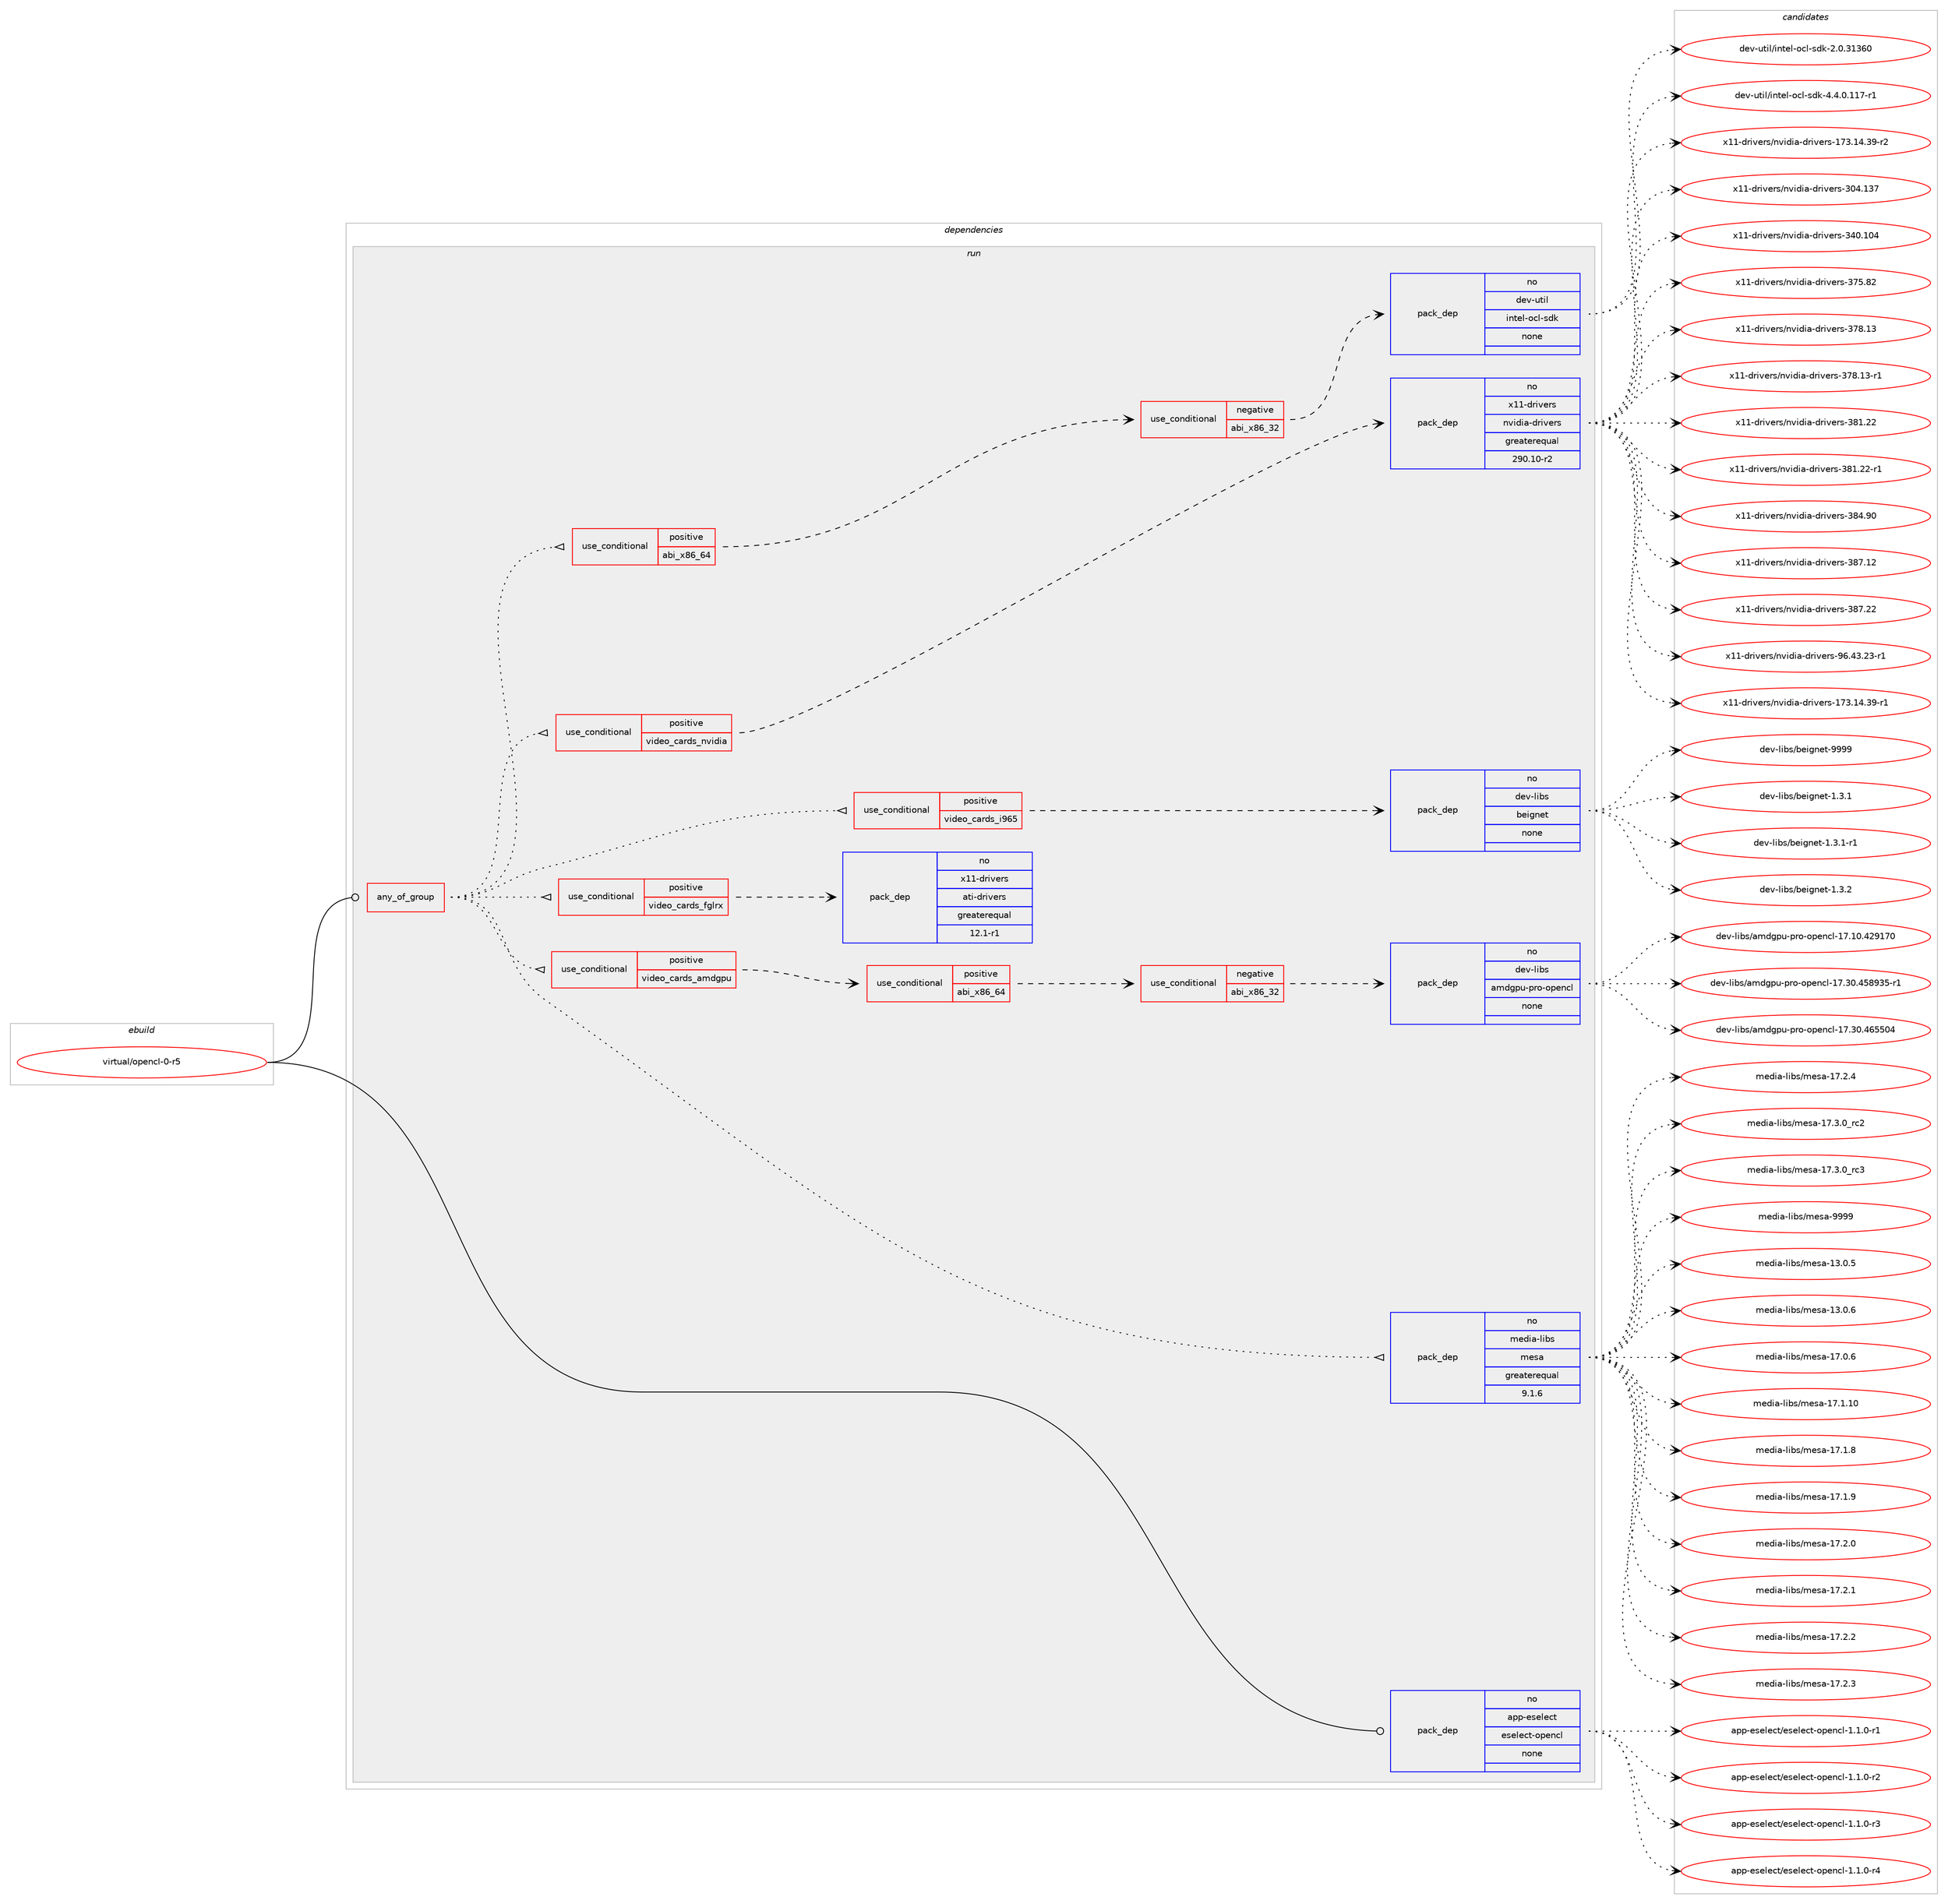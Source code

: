 digraph prolog {

# *************
# Graph options
# *************

newrank=true;
concentrate=true;
compound=true;
graph [rankdir=LR,fontname=Helvetica,fontsize=10,ranksep=1.5];#, ranksep=2.5, nodesep=0.2];
edge  [arrowhead=vee];
node  [fontname=Helvetica,fontsize=10];

# **********
# The ebuild
# **********

subgraph cluster_leftcol {
color=gray;
rank=same;
label=<<i>ebuild</i>>;
id [label="virtual/opencl-0-r5", color=red, width=4, href="../virtual/opencl-0-r5.svg"];
}

# ****************
# The dependencies
# ****************

subgraph cluster_midcol {
color=gray;
label=<<i>dependencies</i>>;
subgraph cluster_compile {
fillcolor="#eeeeee";
style=filled;
label=<<i>compile</i>>;
}
subgraph cluster_compileandrun {
fillcolor="#eeeeee";
style=filled;
label=<<i>compile and run</i>>;
}
subgraph cluster_run {
fillcolor="#eeeeee";
style=filled;
label=<<i>run</i>>;
subgraph any8606 {
dependency497837 [label=<<TABLE BORDER="0" CELLBORDER="1" CELLSPACING="0" CELLPADDING="4"><TR><TD CELLPADDING="10">any_of_group</TD></TR></TABLE>>, shape=none, color=red];subgraph pack370006 {
dependency497838 [label=<<TABLE BORDER="0" CELLBORDER="1" CELLSPACING="0" CELLPADDING="4" WIDTH="220"><TR><TD ROWSPAN="6" CELLPADDING="30">pack_dep</TD></TR><TR><TD WIDTH="110">no</TD></TR><TR><TD>media-libs</TD></TR><TR><TD>mesa</TD></TR><TR><TD>greaterequal</TD></TR><TR><TD>9.1.6</TD></TR></TABLE>>, shape=none, color=blue];
}
dependency497837:e -> dependency497838:w [weight=20,style="dotted",arrowhead="oinv"];
subgraph cond118900 {
dependency497839 [label=<<TABLE BORDER="0" CELLBORDER="1" CELLSPACING="0" CELLPADDING="4"><TR><TD ROWSPAN="3" CELLPADDING="10">use_conditional</TD></TR><TR><TD>positive</TD></TR><TR><TD>video_cards_amdgpu</TD></TR></TABLE>>, shape=none, color=red];
subgraph cond118901 {
dependency497840 [label=<<TABLE BORDER="0" CELLBORDER="1" CELLSPACING="0" CELLPADDING="4"><TR><TD ROWSPAN="3" CELLPADDING="10">use_conditional</TD></TR><TR><TD>positive</TD></TR><TR><TD>abi_x86_64</TD></TR></TABLE>>, shape=none, color=red];
subgraph cond118902 {
dependency497841 [label=<<TABLE BORDER="0" CELLBORDER="1" CELLSPACING="0" CELLPADDING="4"><TR><TD ROWSPAN="3" CELLPADDING="10">use_conditional</TD></TR><TR><TD>negative</TD></TR><TR><TD>abi_x86_32</TD></TR></TABLE>>, shape=none, color=red];
subgraph pack370007 {
dependency497842 [label=<<TABLE BORDER="0" CELLBORDER="1" CELLSPACING="0" CELLPADDING="4" WIDTH="220"><TR><TD ROWSPAN="6" CELLPADDING="30">pack_dep</TD></TR><TR><TD WIDTH="110">no</TD></TR><TR><TD>dev-libs</TD></TR><TR><TD>amdgpu-pro-opencl</TD></TR><TR><TD>none</TD></TR><TR><TD></TD></TR></TABLE>>, shape=none, color=blue];
}
dependency497841:e -> dependency497842:w [weight=20,style="dashed",arrowhead="vee"];
}
dependency497840:e -> dependency497841:w [weight=20,style="dashed",arrowhead="vee"];
}
dependency497839:e -> dependency497840:w [weight=20,style="dashed",arrowhead="vee"];
}
dependency497837:e -> dependency497839:w [weight=20,style="dotted",arrowhead="oinv"];
subgraph cond118903 {
dependency497843 [label=<<TABLE BORDER="0" CELLBORDER="1" CELLSPACING="0" CELLPADDING="4"><TR><TD ROWSPAN="3" CELLPADDING="10">use_conditional</TD></TR><TR><TD>positive</TD></TR><TR><TD>video_cards_fglrx</TD></TR></TABLE>>, shape=none, color=red];
subgraph pack370008 {
dependency497844 [label=<<TABLE BORDER="0" CELLBORDER="1" CELLSPACING="0" CELLPADDING="4" WIDTH="220"><TR><TD ROWSPAN="6" CELLPADDING="30">pack_dep</TD></TR><TR><TD WIDTH="110">no</TD></TR><TR><TD>x11-drivers</TD></TR><TR><TD>ati-drivers</TD></TR><TR><TD>greaterequal</TD></TR><TR><TD>12.1-r1</TD></TR></TABLE>>, shape=none, color=blue];
}
dependency497843:e -> dependency497844:w [weight=20,style="dashed",arrowhead="vee"];
}
dependency497837:e -> dependency497843:w [weight=20,style="dotted",arrowhead="oinv"];
subgraph cond118904 {
dependency497845 [label=<<TABLE BORDER="0" CELLBORDER="1" CELLSPACING="0" CELLPADDING="4"><TR><TD ROWSPAN="3" CELLPADDING="10">use_conditional</TD></TR><TR><TD>positive</TD></TR><TR><TD>video_cards_i965</TD></TR></TABLE>>, shape=none, color=red];
subgraph pack370009 {
dependency497846 [label=<<TABLE BORDER="0" CELLBORDER="1" CELLSPACING="0" CELLPADDING="4" WIDTH="220"><TR><TD ROWSPAN="6" CELLPADDING="30">pack_dep</TD></TR><TR><TD WIDTH="110">no</TD></TR><TR><TD>dev-libs</TD></TR><TR><TD>beignet</TD></TR><TR><TD>none</TD></TR><TR><TD></TD></TR></TABLE>>, shape=none, color=blue];
}
dependency497845:e -> dependency497846:w [weight=20,style="dashed",arrowhead="vee"];
}
dependency497837:e -> dependency497845:w [weight=20,style="dotted",arrowhead="oinv"];
subgraph cond118905 {
dependency497847 [label=<<TABLE BORDER="0" CELLBORDER="1" CELLSPACING="0" CELLPADDING="4"><TR><TD ROWSPAN="3" CELLPADDING="10">use_conditional</TD></TR><TR><TD>positive</TD></TR><TR><TD>video_cards_nvidia</TD></TR></TABLE>>, shape=none, color=red];
subgraph pack370010 {
dependency497848 [label=<<TABLE BORDER="0" CELLBORDER="1" CELLSPACING="0" CELLPADDING="4" WIDTH="220"><TR><TD ROWSPAN="6" CELLPADDING="30">pack_dep</TD></TR><TR><TD WIDTH="110">no</TD></TR><TR><TD>x11-drivers</TD></TR><TR><TD>nvidia-drivers</TD></TR><TR><TD>greaterequal</TD></TR><TR><TD>290.10-r2</TD></TR></TABLE>>, shape=none, color=blue];
}
dependency497847:e -> dependency497848:w [weight=20,style="dashed",arrowhead="vee"];
}
dependency497837:e -> dependency497847:w [weight=20,style="dotted",arrowhead="oinv"];
subgraph cond118906 {
dependency497849 [label=<<TABLE BORDER="0" CELLBORDER="1" CELLSPACING="0" CELLPADDING="4"><TR><TD ROWSPAN="3" CELLPADDING="10">use_conditional</TD></TR><TR><TD>positive</TD></TR><TR><TD>abi_x86_64</TD></TR></TABLE>>, shape=none, color=red];
subgraph cond118907 {
dependency497850 [label=<<TABLE BORDER="0" CELLBORDER="1" CELLSPACING="0" CELLPADDING="4"><TR><TD ROWSPAN="3" CELLPADDING="10">use_conditional</TD></TR><TR><TD>negative</TD></TR><TR><TD>abi_x86_32</TD></TR></TABLE>>, shape=none, color=red];
subgraph pack370011 {
dependency497851 [label=<<TABLE BORDER="0" CELLBORDER="1" CELLSPACING="0" CELLPADDING="4" WIDTH="220"><TR><TD ROWSPAN="6" CELLPADDING="30">pack_dep</TD></TR><TR><TD WIDTH="110">no</TD></TR><TR><TD>dev-util</TD></TR><TR><TD>intel-ocl-sdk</TD></TR><TR><TD>none</TD></TR><TR><TD></TD></TR></TABLE>>, shape=none, color=blue];
}
dependency497850:e -> dependency497851:w [weight=20,style="dashed",arrowhead="vee"];
}
dependency497849:e -> dependency497850:w [weight=20,style="dashed",arrowhead="vee"];
}
dependency497837:e -> dependency497849:w [weight=20,style="dotted",arrowhead="oinv"];
}
id:e -> dependency497837:w [weight=20,style="solid",arrowhead="odot"];
subgraph pack370012 {
dependency497852 [label=<<TABLE BORDER="0" CELLBORDER="1" CELLSPACING="0" CELLPADDING="4" WIDTH="220"><TR><TD ROWSPAN="6" CELLPADDING="30">pack_dep</TD></TR><TR><TD WIDTH="110">no</TD></TR><TR><TD>app-eselect</TD></TR><TR><TD>eselect-opencl</TD></TR><TR><TD>none</TD></TR><TR><TD></TD></TR></TABLE>>, shape=none, color=blue];
}
id:e -> dependency497852:w [weight=20,style="solid",arrowhead="odot"];
}
}

# **************
# The candidates
# **************

subgraph cluster_choices {
rank=same;
color=gray;
label=<<i>candidates</i>>;

subgraph choice370006 {
color=black;
nodesep=1;
choice109101100105974510810598115471091011159745495146484653 [label="media-libs/mesa-13.0.5", color=red, width=4,href="../media-libs/mesa-13.0.5.svg"];
choice109101100105974510810598115471091011159745495146484654 [label="media-libs/mesa-13.0.6", color=red, width=4,href="../media-libs/mesa-13.0.6.svg"];
choice109101100105974510810598115471091011159745495546484654 [label="media-libs/mesa-17.0.6", color=red, width=4,href="../media-libs/mesa-17.0.6.svg"];
choice10910110010597451081059811547109101115974549554649464948 [label="media-libs/mesa-17.1.10", color=red, width=4,href="../media-libs/mesa-17.1.10.svg"];
choice109101100105974510810598115471091011159745495546494656 [label="media-libs/mesa-17.1.8", color=red, width=4,href="../media-libs/mesa-17.1.8.svg"];
choice109101100105974510810598115471091011159745495546494657 [label="media-libs/mesa-17.1.9", color=red, width=4,href="../media-libs/mesa-17.1.9.svg"];
choice109101100105974510810598115471091011159745495546504648 [label="media-libs/mesa-17.2.0", color=red, width=4,href="../media-libs/mesa-17.2.0.svg"];
choice109101100105974510810598115471091011159745495546504649 [label="media-libs/mesa-17.2.1", color=red, width=4,href="../media-libs/mesa-17.2.1.svg"];
choice109101100105974510810598115471091011159745495546504650 [label="media-libs/mesa-17.2.2", color=red, width=4,href="../media-libs/mesa-17.2.2.svg"];
choice109101100105974510810598115471091011159745495546504651 [label="media-libs/mesa-17.2.3", color=red, width=4,href="../media-libs/mesa-17.2.3.svg"];
choice109101100105974510810598115471091011159745495546504652 [label="media-libs/mesa-17.2.4", color=red, width=4,href="../media-libs/mesa-17.2.4.svg"];
choice109101100105974510810598115471091011159745495546514648951149950 [label="media-libs/mesa-17.3.0_rc2", color=red, width=4,href="../media-libs/mesa-17.3.0_rc2.svg"];
choice109101100105974510810598115471091011159745495546514648951149951 [label="media-libs/mesa-17.3.0_rc3", color=red, width=4,href="../media-libs/mesa-17.3.0_rc3.svg"];
choice10910110010597451081059811547109101115974557575757 [label="media-libs/mesa-9999", color=red, width=4,href="../media-libs/mesa-9999.svg"];
dependency497838:e -> choice109101100105974510810598115471091011159745495146484653:w [style=dotted,weight="100"];
dependency497838:e -> choice109101100105974510810598115471091011159745495146484654:w [style=dotted,weight="100"];
dependency497838:e -> choice109101100105974510810598115471091011159745495546484654:w [style=dotted,weight="100"];
dependency497838:e -> choice10910110010597451081059811547109101115974549554649464948:w [style=dotted,weight="100"];
dependency497838:e -> choice109101100105974510810598115471091011159745495546494656:w [style=dotted,weight="100"];
dependency497838:e -> choice109101100105974510810598115471091011159745495546494657:w [style=dotted,weight="100"];
dependency497838:e -> choice109101100105974510810598115471091011159745495546504648:w [style=dotted,weight="100"];
dependency497838:e -> choice109101100105974510810598115471091011159745495546504649:w [style=dotted,weight="100"];
dependency497838:e -> choice109101100105974510810598115471091011159745495546504650:w [style=dotted,weight="100"];
dependency497838:e -> choice109101100105974510810598115471091011159745495546504651:w [style=dotted,weight="100"];
dependency497838:e -> choice109101100105974510810598115471091011159745495546504652:w [style=dotted,weight="100"];
dependency497838:e -> choice109101100105974510810598115471091011159745495546514648951149950:w [style=dotted,weight="100"];
dependency497838:e -> choice109101100105974510810598115471091011159745495546514648951149951:w [style=dotted,weight="100"];
dependency497838:e -> choice10910110010597451081059811547109101115974557575757:w [style=dotted,weight="100"];
}
subgraph choice370007 {
color=black;
nodesep=1;
choice1001011184510810598115479710910010311211745112114111451111121011109910845495546494846525057495548 [label="dev-libs/amdgpu-pro-opencl-17.10.429170", color=red, width=4,href="../dev-libs/amdgpu-pro-opencl-17.10.429170.svg"];
choice10010111845108105981154797109100103112117451121141114511111210111099108454955465148465253565751534511449 [label="dev-libs/amdgpu-pro-opencl-17.30.458935-r1", color=red, width=4,href="../dev-libs/amdgpu-pro-opencl-17.30.458935-r1.svg"];
choice1001011184510810598115479710910010311211745112114111451111121011109910845495546514846525453534852 [label="dev-libs/amdgpu-pro-opencl-17.30.465504", color=red, width=4,href="../dev-libs/amdgpu-pro-opencl-17.30.465504.svg"];
dependency497842:e -> choice1001011184510810598115479710910010311211745112114111451111121011109910845495546494846525057495548:w [style=dotted,weight="100"];
dependency497842:e -> choice10010111845108105981154797109100103112117451121141114511111210111099108454955465148465253565751534511449:w [style=dotted,weight="100"];
dependency497842:e -> choice1001011184510810598115479710910010311211745112114111451111121011109910845495546514846525453534852:w [style=dotted,weight="100"];
}
subgraph choice370008 {
color=black;
nodesep=1;
}
subgraph choice370009 {
color=black;
nodesep=1;
choice10010111845108105981154798101105103110101116454946514649 [label="dev-libs/beignet-1.3.1", color=red, width=4,href="../dev-libs/beignet-1.3.1.svg"];
choice100101118451081059811547981011051031101011164549465146494511449 [label="dev-libs/beignet-1.3.1-r1", color=red, width=4,href="../dev-libs/beignet-1.3.1-r1.svg"];
choice10010111845108105981154798101105103110101116454946514650 [label="dev-libs/beignet-1.3.2", color=red, width=4,href="../dev-libs/beignet-1.3.2.svg"];
choice100101118451081059811547981011051031101011164557575757 [label="dev-libs/beignet-9999", color=red, width=4,href="../dev-libs/beignet-9999.svg"];
dependency497846:e -> choice10010111845108105981154798101105103110101116454946514649:w [style=dotted,weight="100"];
dependency497846:e -> choice100101118451081059811547981011051031101011164549465146494511449:w [style=dotted,weight="100"];
dependency497846:e -> choice10010111845108105981154798101105103110101116454946514650:w [style=dotted,weight="100"];
dependency497846:e -> choice100101118451081059811547981011051031101011164557575757:w [style=dotted,weight="100"];
}
subgraph choice370010 {
color=black;
nodesep=1;
choice120494945100114105118101114115471101181051001059745100114105118101114115454955514649524651574511449 [label="x11-drivers/nvidia-drivers-173.14.39-r1", color=red, width=4,href="../x11-drivers/nvidia-drivers-173.14.39-r1.svg"];
choice120494945100114105118101114115471101181051001059745100114105118101114115454955514649524651574511450 [label="x11-drivers/nvidia-drivers-173.14.39-r2", color=red, width=4,href="../x11-drivers/nvidia-drivers-173.14.39-r2.svg"];
choice1204949451001141051181011141154711011810510010597451001141051181011141154551485246495155 [label="x11-drivers/nvidia-drivers-304.137", color=red, width=4,href="../x11-drivers/nvidia-drivers-304.137.svg"];
choice1204949451001141051181011141154711011810510010597451001141051181011141154551524846494852 [label="x11-drivers/nvidia-drivers-340.104", color=red, width=4,href="../x11-drivers/nvidia-drivers-340.104.svg"];
choice12049494510011410511810111411547110118105100105974510011410511810111411545515553465650 [label="x11-drivers/nvidia-drivers-375.82", color=red, width=4,href="../x11-drivers/nvidia-drivers-375.82.svg"];
choice12049494510011410511810111411547110118105100105974510011410511810111411545515556464951 [label="x11-drivers/nvidia-drivers-378.13", color=red, width=4,href="../x11-drivers/nvidia-drivers-378.13.svg"];
choice120494945100114105118101114115471101181051001059745100114105118101114115455155564649514511449 [label="x11-drivers/nvidia-drivers-378.13-r1", color=red, width=4,href="../x11-drivers/nvidia-drivers-378.13-r1.svg"];
choice12049494510011410511810111411547110118105100105974510011410511810111411545515649465050 [label="x11-drivers/nvidia-drivers-381.22", color=red, width=4,href="../x11-drivers/nvidia-drivers-381.22.svg"];
choice120494945100114105118101114115471101181051001059745100114105118101114115455156494650504511449 [label="x11-drivers/nvidia-drivers-381.22-r1", color=red, width=4,href="../x11-drivers/nvidia-drivers-381.22-r1.svg"];
choice12049494510011410511810111411547110118105100105974510011410511810111411545515652465748 [label="x11-drivers/nvidia-drivers-384.90", color=red, width=4,href="../x11-drivers/nvidia-drivers-384.90.svg"];
choice12049494510011410511810111411547110118105100105974510011410511810111411545515655464950 [label="x11-drivers/nvidia-drivers-387.12", color=red, width=4,href="../x11-drivers/nvidia-drivers-387.12.svg"];
choice12049494510011410511810111411547110118105100105974510011410511810111411545515655465050 [label="x11-drivers/nvidia-drivers-387.22", color=red, width=4,href="../x11-drivers/nvidia-drivers-387.22.svg"];
choice1204949451001141051181011141154711011810510010597451001141051181011141154557544652514650514511449 [label="x11-drivers/nvidia-drivers-96.43.23-r1", color=red, width=4,href="../x11-drivers/nvidia-drivers-96.43.23-r1.svg"];
dependency497848:e -> choice120494945100114105118101114115471101181051001059745100114105118101114115454955514649524651574511449:w [style=dotted,weight="100"];
dependency497848:e -> choice120494945100114105118101114115471101181051001059745100114105118101114115454955514649524651574511450:w [style=dotted,weight="100"];
dependency497848:e -> choice1204949451001141051181011141154711011810510010597451001141051181011141154551485246495155:w [style=dotted,weight="100"];
dependency497848:e -> choice1204949451001141051181011141154711011810510010597451001141051181011141154551524846494852:w [style=dotted,weight="100"];
dependency497848:e -> choice12049494510011410511810111411547110118105100105974510011410511810111411545515553465650:w [style=dotted,weight="100"];
dependency497848:e -> choice12049494510011410511810111411547110118105100105974510011410511810111411545515556464951:w [style=dotted,weight="100"];
dependency497848:e -> choice120494945100114105118101114115471101181051001059745100114105118101114115455155564649514511449:w [style=dotted,weight="100"];
dependency497848:e -> choice12049494510011410511810111411547110118105100105974510011410511810111411545515649465050:w [style=dotted,weight="100"];
dependency497848:e -> choice120494945100114105118101114115471101181051001059745100114105118101114115455156494650504511449:w [style=dotted,weight="100"];
dependency497848:e -> choice12049494510011410511810111411547110118105100105974510011410511810111411545515652465748:w [style=dotted,weight="100"];
dependency497848:e -> choice12049494510011410511810111411547110118105100105974510011410511810111411545515655464950:w [style=dotted,weight="100"];
dependency497848:e -> choice12049494510011410511810111411547110118105100105974510011410511810111411545515655465050:w [style=dotted,weight="100"];
dependency497848:e -> choice1204949451001141051181011141154711011810510010597451001141051181011141154557544652514650514511449:w [style=dotted,weight="100"];
}
subgraph choice370011 {
color=black;
nodesep=1;
choice100101118451171161051084710511011610110845111991084511510010745504648465149515448 [label="dev-util/intel-ocl-sdk-2.0.31360", color=red, width=4,href="../dev-util/intel-ocl-sdk-2.0.31360.svg"];
choice1001011184511711610510847105110116101108451119910845115100107455246524648464949554511449 [label="dev-util/intel-ocl-sdk-4.4.0.117-r1", color=red, width=4,href="../dev-util/intel-ocl-sdk-4.4.0.117-r1.svg"];
dependency497851:e -> choice100101118451171161051084710511011610110845111991084511510010745504648465149515448:w [style=dotted,weight="100"];
dependency497851:e -> choice1001011184511711610510847105110116101108451119910845115100107455246524648464949554511449:w [style=dotted,weight="100"];
}
subgraph choice370012 {
color=black;
nodesep=1;
choice971121124510111510110810199116471011151011081019911645111112101110991084549464946484511449 [label="app-eselect/eselect-opencl-1.1.0-r1", color=red, width=4,href="../app-eselect/eselect-opencl-1.1.0-r1.svg"];
choice971121124510111510110810199116471011151011081019911645111112101110991084549464946484511450 [label="app-eselect/eselect-opencl-1.1.0-r2", color=red, width=4,href="../app-eselect/eselect-opencl-1.1.0-r2.svg"];
choice971121124510111510110810199116471011151011081019911645111112101110991084549464946484511451 [label="app-eselect/eselect-opencl-1.1.0-r3", color=red, width=4,href="../app-eselect/eselect-opencl-1.1.0-r3.svg"];
choice971121124510111510110810199116471011151011081019911645111112101110991084549464946484511452 [label="app-eselect/eselect-opencl-1.1.0-r4", color=red, width=4,href="../app-eselect/eselect-opencl-1.1.0-r4.svg"];
dependency497852:e -> choice971121124510111510110810199116471011151011081019911645111112101110991084549464946484511449:w [style=dotted,weight="100"];
dependency497852:e -> choice971121124510111510110810199116471011151011081019911645111112101110991084549464946484511450:w [style=dotted,weight="100"];
dependency497852:e -> choice971121124510111510110810199116471011151011081019911645111112101110991084549464946484511451:w [style=dotted,weight="100"];
dependency497852:e -> choice971121124510111510110810199116471011151011081019911645111112101110991084549464946484511452:w [style=dotted,weight="100"];
}
}

}
